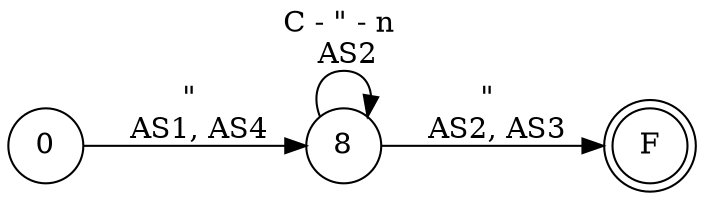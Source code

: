 digraph DFA {
    rankdir = LR;
    node [shape = circle;];
    F [shape = doublecircle;];
    
    0 -> 8 [label = "\" \n AS1, AS4";];
    8 -> 8 [label = "C - \" - n \n AS2";];
    8 -> F [label = "\" \n AS2, AS3";];
}